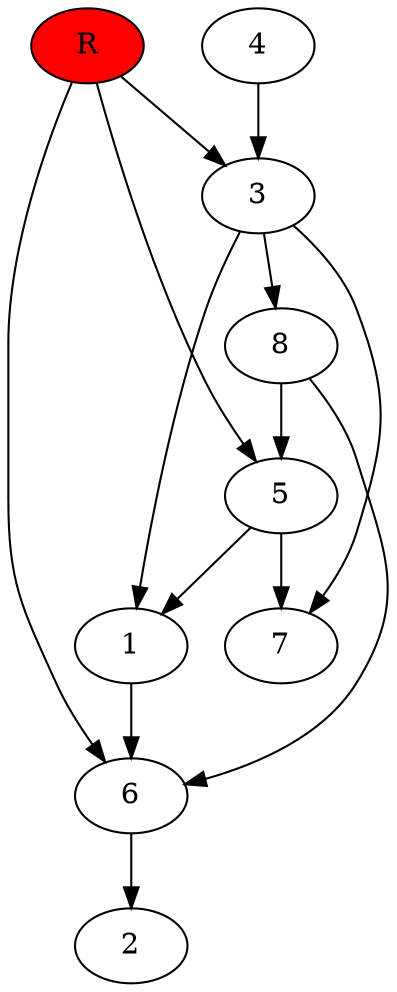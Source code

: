 digraph prb18391 {
	1
	2
	3
	4
	5
	6
	7
	8
	R [fillcolor="#ff0000" style=filled]
	1 -> 6
	3 -> 1
	3 -> 7
	3 -> 8
	4 -> 3
	5 -> 1
	5 -> 7
	6 -> 2
	8 -> 5
	8 -> 6
	R -> 3
	R -> 5
	R -> 6
}
